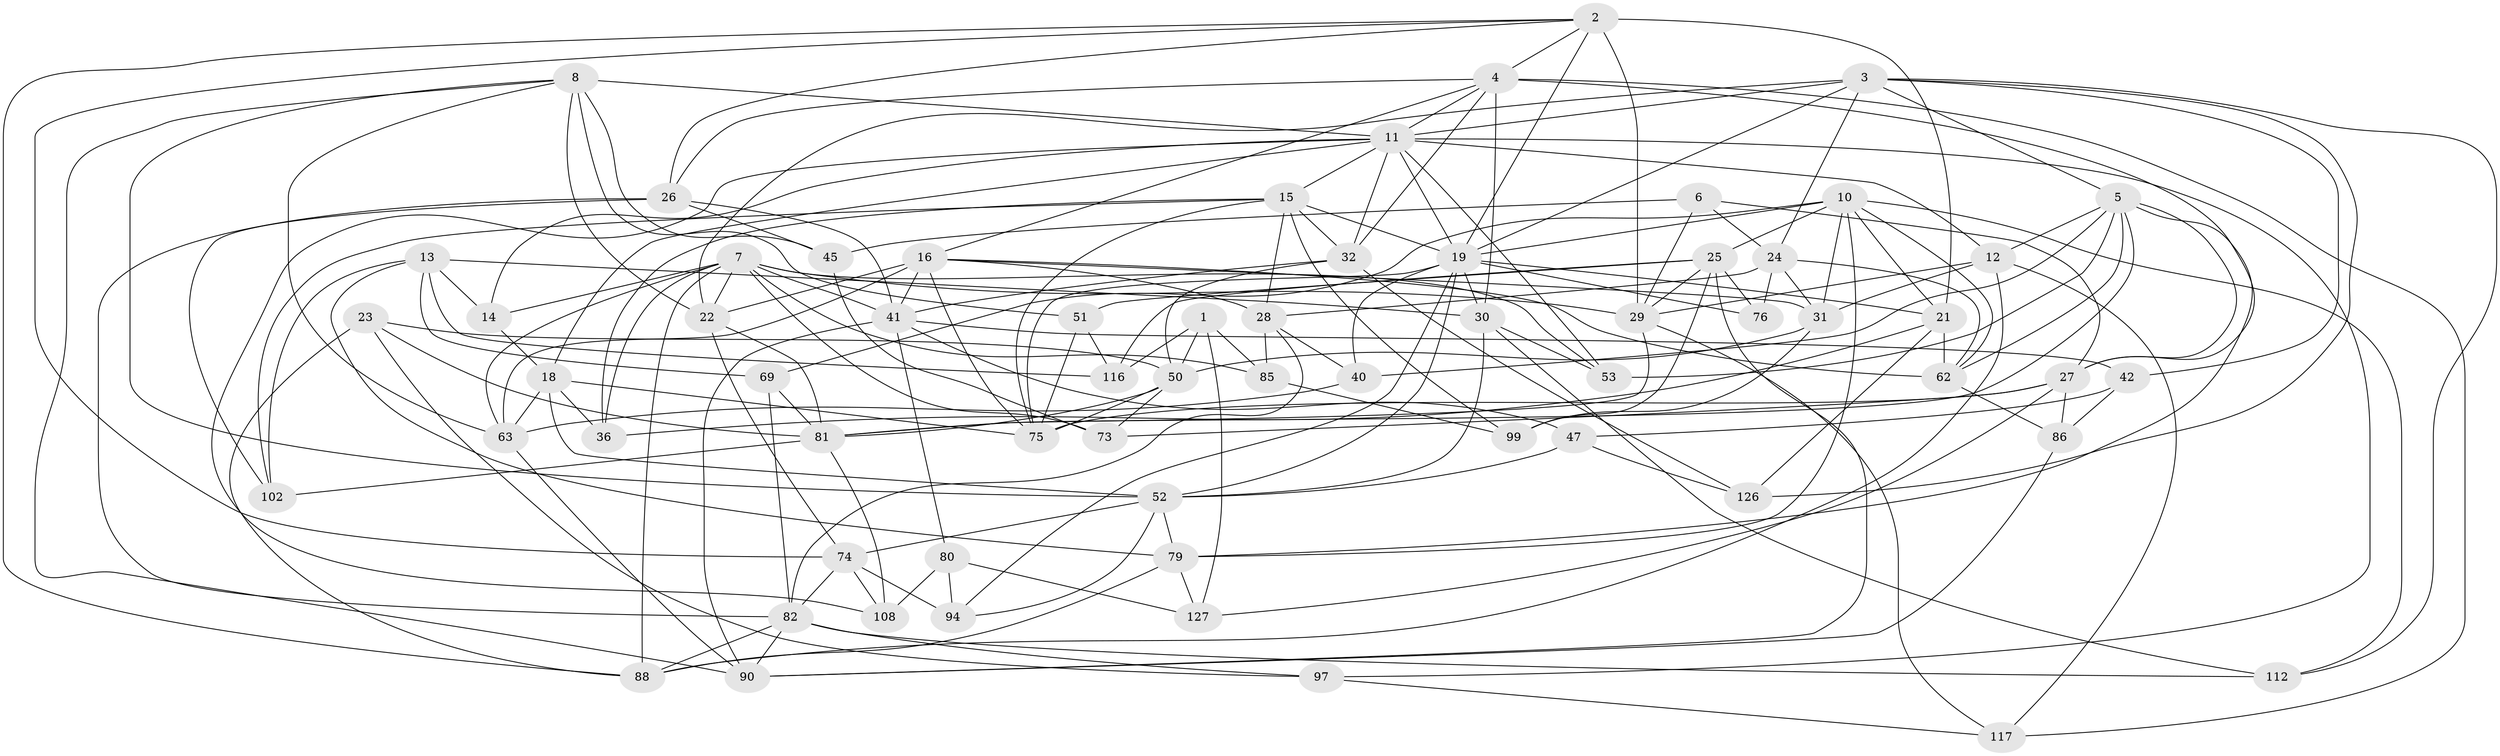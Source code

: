 // original degree distribution, {4: 1.0}
// Generated by graph-tools (version 1.1) at 2025/16/03/09/25 04:16:37]
// undirected, 64 vertices, 186 edges
graph export_dot {
graph [start="1"]
  node [color=gray90,style=filled];
  1;
  2 [super="+93+20"];
  3 [super="+39+43"];
  4 [super="+17"];
  5 [super="+89+114"];
  6;
  7 [super="+54"];
  8 [super="+9"];
  10 [super="+71+113"];
  11 [super="+55+48+106"];
  12 [super="+57"];
  13 [super="+60"];
  14;
  15 [super="+61"];
  16 [super="+70+34"];
  18 [super="+125"];
  19 [super="+77+66"];
  21 [super="+72"];
  22 [super="+38"];
  23;
  24 [super="+110"];
  25 [super="+122+46"];
  26 [super="+67"];
  27 [super="+65+64"];
  28 [super="+33"];
  29 [super="+37"];
  30 [super="+56"];
  31 [super="+35"];
  32 [super="+49"];
  36;
  40;
  41 [super="+44+59"];
  42;
  45;
  47;
  50 [super="+107+84"];
  51;
  52 [super="+68"];
  53;
  62 [super="+104"];
  63 [super="+78"];
  69;
  73;
  74 [super="+123"];
  75 [super="+105+98"];
  76;
  79 [super="+91"];
  80;
  81 [super="+103"];
  82 [super="+120+128"];
  85;
  86;
  88 [super="+115"];
  90 [super="+111"];
  94;
  97;
  99;
  102;
  108;
  112;
  116;
  117;
  126;
  127;
  1 -- 116;
  1 -- 85;
  1 -- 127;
  1 -- 50;
  2 -- 29 [weight=2];
  2 -- 26;
  2 -- 19;
  2 -- 88;
  2 -- 74;
  2 -- 4;
  2 -- 21;
  3 -- 112;
  3 -- 42;
  3 -- 5;
  3 -- 22;
  3 -- 24;
  3 -- 126;
  3 -- 19;
  3 -- 11;
  4 -- 117;
  4 -- 16;
  4 -- 32;
  4 -- 26;
  4 -- 27 [weight=2];
  4 -- 30;
  4 -- 11 [weight=2];
  5 -- 53;
  5 -- 81;
  5 -- 62;
  5 -- 12;
  5 -- 40;
  5 -- 27;
  5 -- 79;
  6 -- 27;
  6 -- 45;
  6 -- 24;
  6 -- 29;
  7 -- 85;
  7 -- 53;
  7 -- 36;
  7 -- 73;
  7 -- 14;
  7 -- 22;
  7 -- 88;
  7 -- 29;
  7 -- 63;
  7 -- 41;
  8 -- 90;
  8 -- 51;
  8 -- 45;
  8 -- 52;
  8 -- 63;
  8 -- 22;
  8 -- 11 [weight=2];
  10 -- 112;
  10 -- 21;
  10 -- 69;
  10 -- 62;
  10 -- 79;
  10 -- 25;
  10 -- 19;
  10 -- 31;
  11 -- 12;
  11 -- 108;
  11 -- 97;
  11 -- 19;
  11 -- 53;
  11 -- 14;
  11 -- 15;
  11 -- 32;
  11 -- 18;
  12 -- 117;
  12 -- 88;
  12 -- 31;
  12 -- 29;
  13 -- 116;
  13 -- 79;
  13 -- 14;
  13 -- 102;
  13 -- 69;
  13 -- 30;
  14 -- 18;
  15 -- 19;
  15 -- 99;
  15 -- 102;
  15 -- 32;
  15 -- 36;
  15 -- 75;
  15 -- 28;
  16 -- 22;
  16 -- 62;
  16 -- 63;
  16 -- 31;
  16 -- 41;
  16 -- 75;
  16 -- 28;
  18 -- 52;
  18 -- 36;
  18 -- 75;
  18 -- 63;
  19 -- 21;
  19 -- 52;
  19 -- 40;
  19 -- 94;
  19 -- 75;
  19 -- 76;
  19 -- 30;
  21 -- 36;
  21 -- 62;
  21 -- 126;
  22 -- 81;
  22 -- 74;
  23 -- 81;
  23 -- 97;
  23 -- 50;
  23 -- 88;
  24 -- 28;
  24 -- 62;
  24 -- 31;
  24 -- 76;
  25 -- 76 [weight=2];
  25 -- 51;
  25 -- 99;
  25 -- 116;
  25 -- 29;
  25 -- 90;
  26 -- 45;
  26 -- 41;
  26 -- 82;
  26 -- 102;
  27 -- 73;
  27 -- 127;
  27 -- 86;
  27 -- 75;
  28 -- 82;
  28 -- 40;
  28 -- 85;
  29 -- 117;
  29 -- 81;
  30 -- 52;
  30 -- 112;
  30 -- 53;
  31 -- 99;
  31 -- 50;
  32 -- 50;
  32 -- 126;
  32 -- 41;
  40 -- 63;
  41 -- 47;
  41 -- 42;
  41 -- 80;
  41 -- 90;
  42 -- 86;
  42 -- 47;
  45 -- 73;
  47 -- 126;
  47 -- 52;
  50 -- 75 [weight=2];
  50 -- 81;
  50 -- 73;
  51 -- 116;
  51 -- 75;
  52 -- 94;
  52 -- 74;
  52 -- 79;
  62 -- 86;
  63 -- 90;
  69 -- 82;
  69 -- 81;
  74 -- 94;
  74 -- 82;
  74 -- 108;
  79 -- 88;
  79 -- 127;
  80 -- 127;
  80 -- 94;
  80 -- 108;
  81 -- 102;
  81 -- 108;
  82 -- 97;
  82 -- 88;
  82 -- 90;
  82 -- 112;
  85 -- 99;
  86 -- 90;
  97 -- 117;
}
